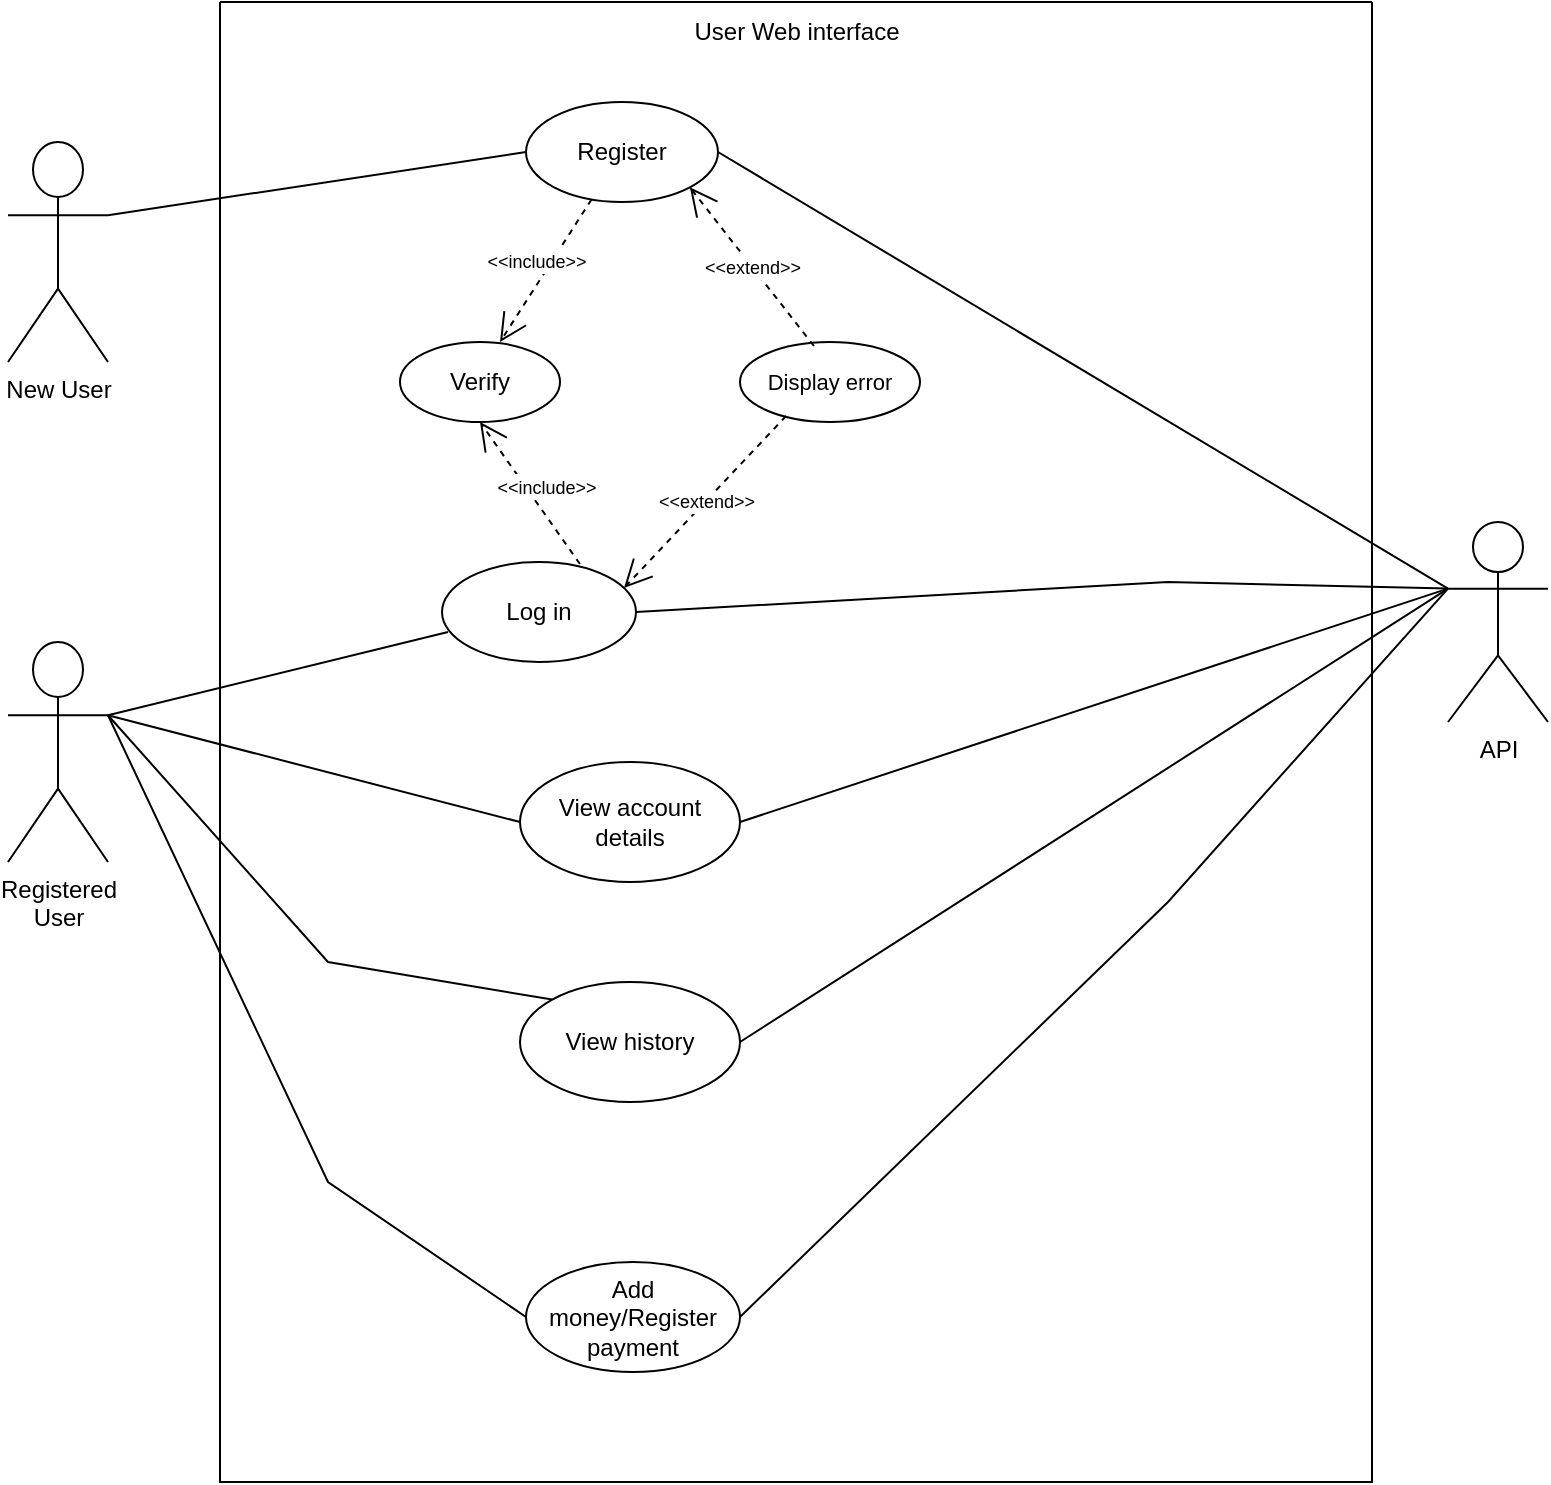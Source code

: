 <mxfile version="20.5.2" type="device" pages="2"><diagram id="4MoTMjC9CseXDcNyg8Zl" name="use case diagram (user web)"><mxGraphModel dx="1113" dy="753" grid="1" gridSize="10" guides="1" tooltips="1" connect="1" arrows="1" fold="1" page="1" pageScale="1" pageWidth="827" pageHeight="1169" math="0" shadow="0"><root><mxCell id="0"/><mxCell id="1" parent="0"/><mxCell id="XW2M9ZUEOPPFsArpvnni-5" value="&lt;div&gt;Registered&lt;/div&gt;&lt;div&gt;User&lt;br&gt;&lt;/div&gt;" style="shape=umlActor;verticalLabelPosition=bottom;verticalAlign=top;html=1;" parent="1" vertex="1"><mxGeometry x="20" y="390" width="50" height="110" as="geometry"/></mxCell><mxCell id="XW2M9ZUEOPPFsArpvnni-6" value="" style="swimlane;startSize=0;" parent="1" vertex="1"><mxGeometry x="126" y="70" width="576" height="740" as="geometry"/></mxCell><mxCell id="XW2M9ZUEOPPFsArpvnni-11" value="Log in" style="ellipse;whiteSpace=wrap;html=1;" parent="XW2M9ZUEOPPFsArpvnni-6" vertex="1"><mxGeometry x="111" y="280" width="97" height="50" as="geometry"/></mxCell><mxCell id="XW2M9ZUEOPPFsArpvnni-16" value="View account details" style="ellipse;whiteSpace=wrap;html=1;" parent="XW2M9ZUEOPPFsArpvnni-6" vertex="1"><mxGeometry x="150" y="380" width="110" height="60" as="geometry"/></mxCell><mxCell id="XW2M9ZUEOPPFsArpvnni-17" value="Register" style="ellipse;whiteSpace=wrap;html=1;" parent="XW2M9ZUEOPPFsArpvnni-6" vertex="1"><mxGeometry x="153" y="50" width="96" height="50" as="geometry"/></mxCell><mxCell id="XW2M9ZUEOPPFsArpvnni-18" value="View history" style="ellipse;whiteSpace=wrap;html=1;" parent="XW2M9ZUEOPPFsArpvnni-6" vertex="1"><mxGeometry x="150" y="490" width="110" height="60" as="geometry"/></mxCell><mxCell id="XW2M9ZUEOPPFsArpvnni-19" value="Add money/Register payment" style="ellipse;whiteSpace=wrap;html=1;" parent="XW2M9ZUEOPPFsArpvnni-6" vertex="1"><mxGeometry x="153" y="630" width="107" height="55" as="geometry"/></mxCell><mxCell id="XW2M9ZUEOPPFsArpvnni-8" value="User Web interface" style="text;html=1;align=center;verticalAlign=middle;resizable=0;points=[];autosize=1;strokeColor=none;fillColor=none;" parent="XW2M9ZUEOPPFsArpvnni-6" vertex="1"><mxGeometry x="223" width="130" height="30" as="geometry"/></mxCell><mxCell id="XW2M9ZUEOPPFsArpvnni-52" value="Verify" style="ellipse;whiteSpace=wrap;html=1;" parent="XW2M9ZUEOPPFsArpvnni-6" vertex="1"><mxGeometry x="90" y="170" width="80" height="40" as="geometry"/></mxCell><mxCell id="XW2M9ZUEOPPFsArpvnni-54" value="&lt;font style=&quot;font-size: 9px;&quot;&gt;&amp;lt;&amp;lt;include&amp;gt;&amp;gt;&lt;/font&gt;" style="endArrow=open;endSize=12;dashed=1;html=1;rounded=0;" parent="XW2M9ZUEOPPFsArpvnni-6" source="XW2M9ZUEOPPFsArpvnni-17" edge="1"><mxGeometry x="-0.031" y="-8" width="160" relative="1" as="geometry"><mxPoint x="175.941" y="224.322" as="sourcePoint"/><mxPoint x="140" y="170" as="targetPoint"/><mxPoint x="1" as="offset"/></mxGeometry></mxCell><mxCell id="XW2M9ZUEOPPFsArpvnni-55" value="&lt;font style=&quot;font-size: 9px;&quot;&gt;&amp;lt;&amp;lt;include&amp;gt;&amp;gt;&lt;/font&gt;" style="endArrow=open;endSize=12;dashed=1;html=1;rounded=0;exitX=0.711;exitY=0.02;exitDx=0;exitDy=0;entryX=0.5;entryY=1;entryDx=0;entryDy=0;exitPerimeter=0;" parent="XW2M9ZUEOPPFsArpvnni-6" source="XW2M9ZUEOPPFsArpvnni-11" target="XW2M9ZUEOPPFsArpvnni-52" edge="1"><mxGeometry x="-0.031" y="-8" width="160" relative="1" as="geometry"><mxPoint x="185.941" y="237.322" as="sourcePoint"/><mxPoint x="225.04" y="190" as="targetPoint"/><mxPoint x="1" as="offset"/></mxGeometry></mxCell><mxCell id="XW2M9ZUEOPPFsArpvnni-56" value="&lt;font style=&quot;font-size: 11px;&quot;&gt;Display error&lt;/font&gt;" style="ellipse;whiteSpace=wrap;html=1;fontSize=9;" parent="XW2M9ZUEOPPFsArpvnni-6" vertex="1"><mxGeometry x="260" y="170" width="90" height="40" as="geometry"/></mxCell><mxCell id="XW2M9ZUEOPPFsArpvnni-57" value="&lt;font style=&quot;font-size: 9px;&quot;&gt;&amp;lt;&amp;lt;extend&amp;gt;&amp;gt;&lt;/font&gt;" style="endArrow=open;endSize=12;dashed=1;html=1;rounded=0;fontSize=11;entryX=1;entryY=1;entryDx=0;entryDy=0;exitX=0.411;exitY=0.05;exitDx=0;exitDy=0;exitPerimeter=0;" parent="XW2M9ZUEOPPFsArpvnni-6" source="XW2M9ZUEOPPFsArpvnni-56" target="XW2M9ZUEOPPFsArpvnni-17" edge="1"><mxGeometry width="160" relative="1" as="geometry"><mxPoint x="300" y="160" as="sourcePoint"/><mxPoint x="540" y="400" as="targetPoint"/></mxGeometry></mxCell><mxCell id="XW2M9ZUEOPPFsArpvnni-58" value="&amp;lt;&amp;lt;extend&amp;gt;&amp;gt;" style="endArrow=open;endSize=12;dashed=1;html=1;rounded=0;fontSize=9;entryX=0.938;entryY=0.26;entryDx=0;entryDy=0;exitX=0.256;exitY=0.925;exitDx=0;exitDy=0;entryPerimeter=0;exitPerimeter=0;" parent="XW2M9ZUEOPPFsArpvnni-6" source="XW2M9ZUEOPPFsArpvnni-56" target="XW2M9ZUEOPPFsArpvnni-11" edge="1"><mxGeometry width="160" relative="1" as="geometry"><mxPoint x="380" y="400" as="sourcePoint"/><mxPoint x="540" y="400" as="targetPoint"/></mxGeometry></mxCell><mxCell id="XW2M9ZUEOPPFsArpvnni-15" value="API" style="shape=umlActor;verticalLabelPosition=bottom;verticalAlign=top;html=1;outlineConnect=0;" parent="1" vertex="1"><mxGeometry x="740" y="330" width="50" height="100" as="geometry"/></mxCell><mxCell id="XW2M9ZUEOPPFsArpvnni-35" value="" style="endArrow=none;html=1;rounded=0;exitX=1;exitY=0.333;exitDx=0;exitDy=0;exitPerimeter=0;entryX=0.031;entryY=0.7;entryDx=0;entryDy=0;entryPerimeter=0;" parent="1" source="XW2M9ZUEOPPFsArpvnni-5" target="XW2M9ZUEOPPFsArpvnni-11" edge="1"><mxGeometry width="50" height="50" relative="1" as="geometry"><mxPoint x="550" y="490" as="sourcePoint"/><mxPoint x="600" y="440" as="targetPoint"/></mxGeometry></mxCell><mxCell id="XW2M9ZUEOPPFsArpvnni-37" value="" style="endArrow=none;html=1;rounded=0;entryX=0;entryY=0.5;entryDx=0;entryDy=0;exitX=1;exitY=0.333;exitDx=0;exitDy=0;exitPerimeter=0;" parent="1" source="XW2M9ZUEOPPFsArpvnni-5" target="XW2M9ZUEOPPFsArpvnni-16" edge="1"><mxGeometry width="50" height="50" relative="1" as="geometry"><mxPoint x="150" y="360" as="sourcePoint"/><mxPoint x="600" y="440" as="targetPoint"/></mxGeometry></mxCell><mxCell id="XW2M9ZUEOPPFsArpvnni-38" value="" style="endArrow=none;html=1;rounded=0;exitX=1;exitY=0.333;exitDx=0;exitDy=0;exitPerimeter=0;entryX=0;entryY=0.5;entryDx=0;entryDy=0;" parent="1" source="XW2M9ZUEOPPFsArpvnni-5" target="XW2M9ZUEOPPFsArpvnni-19" edge="1"><mxGeometry width="50" height="50" relative="1" as="geometry"><mxPoint x="550" y="490" as="sourcePoint"/><mxPoint x="600" y="440" as="targetPoint"/><Array as="points"><mxPoint x="180" y="660"/></Array></mxGeometry></mxCell><mxCell id="XW2M9ZUEOPPFsArpvnni-39" value="" style="endArrow=none;html=1;rounded=0;exitX=1;exitY=0.333;exitDx=0;exitDy=0;exitPerimeter=0;entryX=0;entryY=0;entryDx=0;entryDy=0;" parent="1" source="XW2M9ZUEOPPFsArpvnni-5" target="XW2M9ZUEOPPFsArpvnni-18" edge="1"><mxGeometry width="50" height="50" relative="1" as="geometry"><mxPoint x="550" y="490" as="sourcePoint"/><mxPoint x="600" y="440" as="targetPoint"/><Array as="points"><mxPoint x="180" y="550"/></Array></mxGeometry></mxCell><mxCell id="XW2M9ZUEOPPFsArpvnni-40" value="" style="endArrow=none;html=1;rounded=0;exitX=1;exitY=0.5;exitDx=0;exitDy=0;entryX=0;entryY=0.333;entryDx=0;entryDy=0;entryPerimeter=0;" parent="1" source="XW2M9ZUEOPPFsArpvnni-11" target="XW2M9ZUEOPPFsArpvnni-15" edge="1"><mxGeometry width="50" height="50" relative="1" as="geometry"><mxPoint x="550" y="490" as="sourcePoint"/><mxPoint x="600" y="440" as="targetPoint"/><Array as="points"><mxPoint x="600" y="360"/></Array></mxGeometry></mxCell><mxCell id="XW2M9ZUEOPPFsArpvnni-41" value="" style="endArrow=none;html=1;rounded=0;exitX=1;exitY=0.5;exitDx=0;exitDy=0;entryX=0;entryY=0.333;entryDx=0;entryDy=0;entryPerimeter=0;" parent="1" source="XW2M9ZUEOPPFsArpvnni-17" target="XW2M9ZUEOPPFsArpvnni-15" edge="1"><mxGeometry width="50" height="50" relative="1" as="geometry"><mxPoint x="550" y="490" as="sourcePoint"/><mxPoint x="600" y="440" as="targetPoint"/></mxGeometry></mxCell><mxCell id="XW2M9ZUEOPPFsArpvnni-42" value="" style="endArrow=none;html=1;rounded=0;exitX=1;exitY=0.5;exitDx=0;exitDy=0;entryX=0;entryY=0.333;entryDx=0;entryDy=0;entryPerimeter=0;" parent="1" source="XW2M9ZUEOPPFsArpvnni-16" target="XW2M9ZUEOPPFsArpvnni-15" edge="1"><mxGeometry width="50" height="50" relative="1" as="geometry"><mxPoint x="550" y="490" as="sourcePoint"/><mxPoint x="600" y="440" as="targetPoint"/></mxGeometry></mxCell><mxCell id="XW2M9ZUEOPPFsArpvnni-43" value="" style="endArrow=none;html=1;rounded=0;exitX=1;exitY=0.5;exitDx=0;exitDy=0;entryX=0;entryY=0.333;entryDx=0;entryDy=0;entryPerimeter=0;" parent="1" source="XW2M9ZUEOPPFsArpvnni-18" target="XW2M9ZUEOPPFsArpvnni-15" edge="1"><mxGeometry width="50" height="50" relative="1" as="geometry"><mxPoint x="550" y="490" as="sourcePoint"/><mxPoint x="690" y="360" as="targetPoint"/></mxGeometry></mxCell><mxCell id="XW2M9ZUEOPPFsArpvnni-44" value="" style="endArrow=none;html=1;rounded=0;exitX=1;exitY=0.5;exitDx=0;exitDy=0;entryX=0;entryY=0.333;entryDx=0;entryDy=0;entryPerimeter=0;" parent="1" source="XW2M9ZUEOPPFsArpvnni-19" target="XW2M9ZUEOPPFsArpvnni-15" edge="1"><mxGeometry width="50" height="50" relative="1" as="geometry"><mxPoint x="550" y="490" as="sourcePoint"/><mxPoint x="600" y="440" as="targetPoint"/><Array as="points"><mxPoint x="600" y="520"/></Array></mxGeometry></mxCell><mxCell id="XW2M9ZUEOPPFsArpvnni-59" value="&lt;div&gt;New User&lt;br&gt;&lt;/div&gt;" style="shape=umlActor;verticalLabelPosition=bottom;verticalAlign=top;html=1;" parent="1" vertex="1"><mxGeometry x="20" y="140" width="50" height="110" as="geometry"/></mxCell><mxCell id="XW2M9ZUEOPPFsArpvnni-60" value="" style="endArrow=none;html=1;rounded=0;fontSize=9;exitX=1;exitY=0.333;exitDx=0;exitDy=0;exitPerimeter=0;entryX=0;entryY=0.5;entryDx=0;entryDy=0;" parent="1" source="XW2M9ZUEOPPFsArpvnni-59" target="XW2M9ZUEOPPFsArpvnni-17" edge="1"><mxGeometry width="50" height="50" relative="1" as="geometry"><mxPoint x="550" y="470" as="sourcePoint"/><mxPoint x="600" y="420" as="targetPoint"/></mxGeometry></mxCell></root></mxGraphModel></diagram><diagram id="9PMKcawCOKK4x_RxlFpe" name="deployment diagram"><mxGraphModel dx="2178" dy="914" grid="1" gridSize="10" guides="1" tooltips="1" connect="1" arrows="1" fold="1" page="1" pageScale="1" pageWidth="827" pageHeight="1169" math="0" shadow="0"><root><mxCell id="0"/><mxCell id="1" parent="0"/><mxCell id="c-PdzGnWIQjVl1wmENdb-10" value="Server" style="verticalAlign=top;align=left;spacingTop=8;spacingLeft=2;spacingRight=12;shape=cube;size=10;direction=south;fontStyle=4;html=1;" parent="1" vertex="1"><mxGeometry x="480" y="240" width="420" height="270" as="geometry"/></mxCell><mxCell id="c-PdzGnWIQjVl1wmENdb-12" value="Client (User web)" style="verticalAlign=top;align=left;spacingTop=8;spacingLeft=2;spacingRight=12;shape=cube;size=10;direction=south;fontStyle=4;html=1;" parent="1" vertex="1"><mxGeometry x="30" y="50" width="170" height="120" as="geometry"/></mxCell><mxCell id="c-PdzGnWIQjVl1wmENdb-13" value="Client (User mobile)" style="verticalAlign=top;align=left;spacingTop=8;spacingLeft=2;spacingRight=12;shape=cube;size=10;direction=south;fontStyle=4;html=1;" parent="1" vertex="1"><mxGeometry x="-90" y="460" width="210" height="130" as="geometry"/></mxCell><mxCell id="c-PdzGnWIQjVl1wmENdb-14" value="Client (Admin web)" style="verticalAlign=top;align=left;spacingTop=8;spacingLeft=2;spacingRight=12;shape=cube;size=10;direction=south;fontStyle=4;html=1;" parent="1" vertex="1"><mxGeometry x="30" y="210" width="170" height="190" as="geometry"/></mxCell><mxCell id="c-PdzGnWIQjVl1wmENdb-15" value="Client (Bike brain)" style="verticalAlign=top;align=left;spacingTop=8;spacingLeft=2;spacingRight=12;shape=cube;size=10;direction=south;fontStyle=4;html=1;" parent="1" vertex="1"><mxGeometry x="160" y="577.5" width="180" height="115" as="geometry"/></mxCell><mxCell id="c-PdzGnWIQjVl1wmENdb-17" value="&amp;lt;&amp;lt;artifact&amp;gt;&amp;gt;&lt;br&gt;&lt;b&gt;Admin?&lt;/b&gt;&lt;br&gt;&lt;b&gt;&lt;/b&gt;" style="html=1;align=center;verticalAlign=middle;dashed=0;" parent="1" vertex="1"><mxGeometry x="60" y="260" width="90" height="50" as="geometry"/></mxCell><mxCell id="c-PdzGnWIQjVl1wmENdb-18" value="&amp;lt;&amp;lt;artifact&amp;gt;&amp;gt;&lt;br&gt;&lt;b&gt;Service?&lt;/b&gt;&lt;br&gt;&lt;b&gt;&lt;/b&gt;" style="html=1;align=center;verticalAlign=middle;dashed=0;" parent="1" vertex="1"><mxGeometry x="60" y="335" width="90" height="50" as="geometry"/></mxCell><mxCell id="c-PdzGnWIQjVl1wmENdb-19" value="&amp;lt;&amp;lt;artifact&amp;gt;&amp;gt;&lt;br&gt;&lt;b&gt;Bikes&lt;/b&gt;" style="html=1;align=center;verticalAlign=middle;dashed=0;" parent="1" vertex="1"><mxGeometry x="760" y="320" width="90" height="50" as="geometry"/></mxCell><mxCell id="c-PdzGnWIQjVl1wmENdb-20" value="&amp;lt;&amp;lt;artifact&amp;gt;&amp;gt;&lt;br&gt;&lt;b&gt;Trips&lt;/b&gt;" style="html=1;align=center;verticalAlign=middle;dashed=0;" parent="1" vertex="1"><mxGeometry x="630" y="320" width="90" height="50" as="geometry"/></mxCell><mxCell id="c-PdzGnWIQjVl1wmENdb-23" value="&amp;lt;&amp;lt;artifact&amp;gt;&amp;gt;&lt;br&gt;&lt;b&gt;Users&lt;/b&gt;&lt;br&gt;&lt;b&gt;&lt;/b&gt;" style="html=1;align=center;verticalAlign=middle;dashed=0;" parent="1" vertex="1"><mxGeometry x="510" y="320" width="90" height="50" as="geometry"/></mxCell><mxCell id="c-PdzGnWIQjVl1wmENdb-24" value="&amp;lt;&amp;lt;artifact&amp;gt;&amp;gt;&lt;br&gt;&lt;b&gt;Parking&lt;/b&gt;" style="html=1;align=center;verticalAlign=middle;dashed=0;" parent="1" vertex="1"><mxGeometry x="710" y="400" width="90" height="50" as="geometry"/></mxCell><mxCell id="c-PdzGnWIQjVl1wmENdb-25" value="&amp;lt;&amp;lt;artifact&amp;gt;&amp;gt;&lt;br&gt;&lt;b&gt;Charging&lt;/b&gt;" style="html=1;align=center;verticalAlign=middle;dashed=0;" parent="1" vertex="1"><mxGeometry x="574" y="400" width="90" height="50" as="geometry"/></mxCell><mxCell id="c-PdzGnWIQjVl1wmENdb-26" value="OAuth API" style="verticalAlign=top;align=left;spacingTop=8;spacingLeft=2;spacingRight=12;shape=cube;size=10;direction=south;fontStyle=4;html=1;" parent="1" vertex="1"><mxGeometry x="610" y="30" width="180" height="120" as="geometry"/></mxCell><mxCell id="c-PdzGnWIQjVl1wmENdb-30" value="Database" style="verticalAlign=top;align=left;spacingTop=8;spacingLeft=2;spacingRight=12;shape=cube;size=10;direction=south;fontStyle=4;html=1;" parent="1" vertex="1"><mxGeometry x="585" y="552.5" width="230" height="140" as="geometry"/></mxCell><mxCell id="c-PdzGnWIQjVl1wmENdb-31" value="&lt;div&gt;&amp;lt;&amp;lt;schema&amp;gt;&amp;gt;&lt;/div&gt;&lt;b&gt;DbSchemaName&lt;/b&gt;" style="html=1;align=center;verticalAlign=middle;dashed=0;" parent="1" vertex="1"><mxGeometry x="626" y="610" width="110" height="50" as="geometry"/></mxCell><mxCell id="wVUOHf8CTWj_lTGGRAFl-2" value="&lt;div&gt;Att lägga till/ändra:&lt;/div&gt;&lt;div&gt;* mer detaljerad (kopplingar, fler/andra artifacts)&lt;/div&gt;&lt;div&gt;* ändra artifacts enligt bestämd sturkur&lt;/div&gt;&lt;div&gt;* DB artifact eller egen node?&lt;br&gt;&lt;/div&gt;&lt;div&gt;&lt;br&gt;&lt;/div&gt;" style="text;html=1;align=left;verticalAlign=middle;resizable=0;points=[];autosize=1;strokeColor=none;fillColor=none;fontStyle=1" parent="1" vertex="1"><mxGeometry x="250" y="50" width="300" height="90" as="geometry"/></mxCell><mxCell id="wVUOHf8CTWj_lTGGRAFl-3" value="" style="endArrow=none;html=1;rounded=0;exitX=0.583;exitY=0;exitDx=0;exitDy=0;exitPerimeter=0;entryX=0;entryY=0;entryDx=140;entryDy=420;entryPerimeter=0;" parent="1" source="c-PdzGnWIQjVl1wmENdb-12" target="c-PdzGnWIQjVl1wmENdb-10" edge="1"><mxGeometry width="50" height="50" relative="1" as="geometry"><mxPoint x="370" y="470" as="sourcePoint"/><mxPoint x="420" y="420" as="targetPoint"/></mxGeometry></mxCell><mxCell id="wVUOHf8CTWj_lTGGRAFl-13" value="TCP/IP" style="edgeLabel;html=1;align=center;verticalAlign=middle;resizable=0;points=[];" parent="wVUOHf8CTWj_lTGGRAFl-3" vertex="1" connectable="0"><mxGeometry x="-0.122" y="2" relative="1" as="geometry"><mxPoint as="offset"/></mxGeometry></mxCell><mxCell id="wVUOHf8CTWj_lTGGRAFl-4" value="" style="endArrow=none;html=1;rounded=0;exitX=0;exitY=0;exitDx=50;exitDy=0;exitPerimeter=0;entryX=0;entryY=0;entryDx=140;entryDy=420;entryPerimeter=0;" parent="1" source="c-PdzGnWIQjVl1wmENdb-13" target="c-PdzGnWIQjVl1wmENdb-10" edge="1"><mxGeometry width="50" height="50" relative="1" as="geometry"><mxPoint x="370" y="470" as="sourcePoint"/><mxPoint x="420" y="420" as="targetPoint"/></mxGeometry></mxCell><mxCell id="wVUOHf8CTWj_lTGGRAFl-12" value="TCP/IP" style="edgeLabel;html=1;align=center;verticalAlign=middle;resizable=0;points=[];" parent="wVUOHf8CTWj_lTGGRAFl-4" vertex="1" connectable="0"><mxGeometry x="-0.074" y="1" relative="1" as="geometry"><mxPoint as="offset"/></mxGeometry></mxCell><mxCell id="wVUOHf8CTWj_lTGGRAFl-5" value="" style="endArrow=none;html=1;rounded=0;exitX=0.362;exitY=0.003;exitDx=0;exitDy=0;exitPerimeter=0;entryX=0;entryY=0;entryDx=140;entryDy=420;entryPerimeter=0;" parent="1" source="c-PdzGnWIQjVl1wmENdb-14" target="c-PdzGnWIQjVl1wmENdb-10" edge="1"><mxGeometry width="50" height="50" relative="1" as="geometry"><mxPoint x="370" y="470" as="sourcePoint"/><mxPoint x="320" y="330" as="targetPoint"/></mxGeometry></mxCell><mxCell id="wVUOHf8CTWj_lTGGRAFl-11" value="TCP/IP" style="edgeLabel;html=1;align=center;verticalAlign=middle;resizable=0;points=[];" parent="wVUOHf8CTWj_lTGGRAFl-5" vertex="1" connectable="0"><mxGeometry x="-0.057" y="-2" relative="1" as="geometry"><mxPoint as="offset"/></mxGeometry></mxCell><mxCell id="wVUOHf8CTWj_lTGGRAFl-6" value="" style="endArrow=none;html=1;rounded=0;exitX=0;exitY=0;exitDx=0;exitDy=85;exitPerimeter=0;entryX=0;entryY=0;entryDx=140;entryDy=420;entryPerimeter=0;" parent="1" source="c-PdzGnWIQjVl1wmENdb-15" target="c-PdzGnWIQjVl1wmENdb-10" edge="1"><mxGeometry width="50" height="50" relative="1" as="geometry"><mxPoint x="370" y="470" as="sourcePoint"/><mxPoint x="420" y="420" as="targetPoint"/></mxGeometry></mxCell><mxCell id="wVUOHf8CTWj_lTGGRAFl-10" value="TCP/IP" style="edgeLabel;html=1;align=center;verticalAlign=middle;resizable=0;points=[];" parent="wVUOHf8CTWj_lTGGRAFl-6" vertex="1" connectable="0"><mxGeometry x="-0.061" y="-2" relative="1" as="geometry"><mxPoint as="offset"/></mxGeometry></mxCell><mxCell id="wVUOHf8CTWj_lTGGRAFl-14" value="" style="endArrow=none;html=1;rounded=0;exitX=0;exitY=0;exitDx=120;exitDy=95;exitPerimeter=0;entryX=0;entryY=0;entryDx=0;entryDy=205;entryPerimeter=0;" parent="1" source="c-PdzGnWIQjVl1wmENdb-26" target="c-PdzGnWIQjVl1wmENdb-10" edge="1"><mxGeometry width="50" height="50" relative="1" as="geometry"><mxPoint x="490" y="49.96" as="sourcePoint"/><mxPoint x="770" y="310" as="targetPoint"/></mxGeometry></mxCell><mxCell id="wVUOHf8CTWj_lTGGRAFl-15" value="TCP/IP" style="edgeLabel;html=1;align=center;verticalAlign=middle;resizable=0;points=[];" parent="wVUOHf8CTWj_lTGGRAFl-14" vertex="1" connectable="0"><mxGeometry x="-0.122" y="2" relative="1" as="geometry"><mxPoint as="offset"/></mxGeometry></mxCell></root></mxGraphModel></diagram></mxfile>